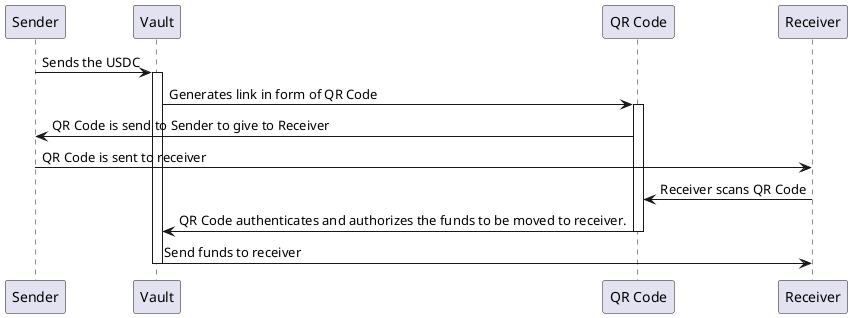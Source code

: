 @startuml
participant Sender
participant Vault
participant "QR Code"
participant Receiver


Sender -> Vault: Sends the USDC 
activate Vault
Vault -> "QR Code": Generates link in form of QR Code
activate "QR Code"
"QR Code" -> Sender: QR Code is send to Sender to give to Receiver
Sender -> Receiver: QR Code is sent to receiver 
Receiver -> "QR Code": Receiver scans QR Code

"QR Code" -> Vault: QR Code authenticates and authorizes the funds to be moved to receiver.
deactivate "QR Code"
Vault -> Receiver: Send funds to receiver
deactivate Vault

@enduml
